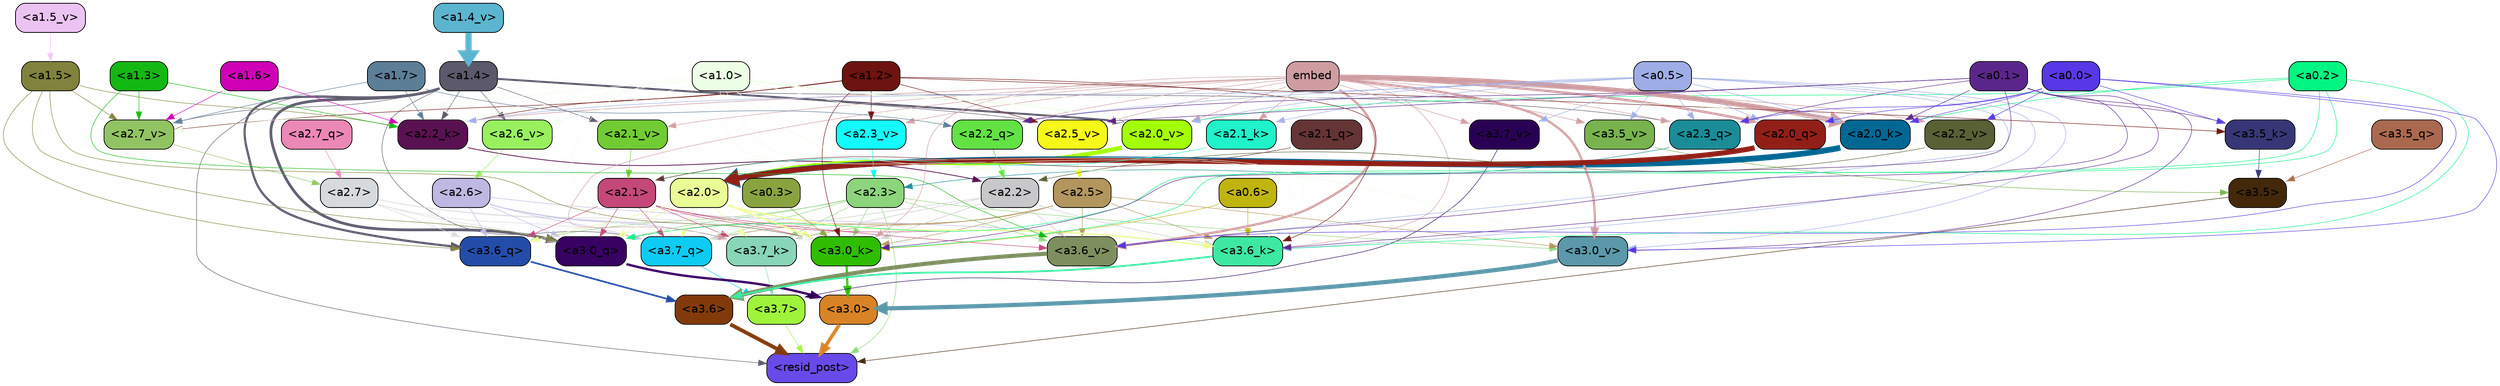 strict digraph "" {
	graph [bgcolor=transparent,
		layout=dot,
		overlap=false,
		splines=true
	];
	"<a3.7>"	[color=black,
		fillcolor="#9ff43b",
		fontname=Helvetica,
		shape=box,
		style="filled, rounded"];
	"<resid_post>"	[color=black,
		fillcolor="#684ae9",
		fontname=Helvetica,
		shape=box,
		style="filled, rounded"];
	"<a3.7>" -> "<resid_post>"	[color="#9ff43b",
		penwidth=0.6];
	"<a3.6>"	[color=black,
		fillcolor="#833a0a",
		fontname=Helvetica,
		shape=box,
		style="filled, rounded"];
	"<a3.6>" -> "<resid_post>"	[color="#833a0a",
		penwidth=4.646730065345764];
	"<a3.5>"	[color=black,
		fillcolor="#43290a",
		fontname=Helvetica,
		shape=box,
		style="filled, rounded"];
	"<a3.5>" -> "<resid_post>"	[color="#43290a",
		penwidth=0.6];
	"<a3.0>"	[color=black,
		fillcolor="#d88326",
		fontname=Helvetica,
		shape=box,
		style="filled, rounded"];
	"<a3.0>" -> "<resid_post>"	[color="#d88326",
		penwidth=4.323132634162903];
	"<a2.3>"	[color=black,
		fillcolor="#8cd57c",
		fontname=Helvetica,
		shape=box,
		style="filled, rounded"];
	"<a2.3>" -> "<resid_post>"	[color="#8cd57c",
		penwidth=0.6];
	"<a3.7_q>"	[color=black,
		fillcolor="#0ecbf4",
		fontname=Helvetica,
		shape=box,
		style="filled, rounded"];
	"<a2.3>" -> "<a3.7_q>"	[color="#8cd57c",
		penwidth=0.6];
	"<a3.6_q>"	[color=black,
		fillcolor="#234da9",
		fontname=Helvetica,
		shape=box,
		style="filled, rounded"];
	"<a2.3>" -> "<a3.6_q>"	[color="#8cd57c",
		penwidth=0.6];
	"<a3.0_q>"	[color=black,
		fillcolor="#370261",
		fontname=Helvetica,
		shape=box,
		style="filled, rounded"];
	"<a2.3>" -> "<a3.0_q>"	[color="#8cd57c",
		penwidth=0.6];
	"<a3.7_k>"	[color=black,
		fillcolor="#88d5b7",
		fontname=Helvetica,
		shape=box,
		style="filled, rounded"];
	"<a2.3>" -> "<a3.7_k>"	[color="#8cd57c",
		penwidth=0.6];
	"<a3.0_k>"	[color=black,
		fillcolor="#2fbd00",
		fontname=Helvetica,
		shape=box,
		style="filled, rounded"];
	"<a2.3>" -> "<a3.0_k>"	[color="#8cd57c",
		penwidth=0.6];
	"<a3.6_v>"	[color=black,
		fillcolor="#7e8f5f",
		fontname=Helvetica,
		shape=box,
		style="filled, rounded"];
	"<a2.3>" -> "<a3.6_v>"	[color="#8cd57c",
		penwidth=0.6];
	"<a3.0_v>"	[color=black,
		fillcolor="#5b98aa",
		fontname=Helvetica,
		shape=box,
		style="filled, rounded"];
	"<a2.3>" -> "<a3.0_v>"	[color="#8cd57c",
		penwidth=0.6];
	"<a1.4>"	[color=black,
		fillcolor="#5c596c",
		fontname=Helvetica,
		shape=box,
		style="filled, rounded"];
	"<a1.4>" -> "<resid_post>"	[color="#5c596c",
		penwidth=0.6];
	"<a1.4>" -> "<a3.7_q>"	[color="#5c596c",
		penwidth=0.6];
	"<a1.4>" -> "<a3.6_q>"	[color="#5c596c",
		penwidth=2.700703263282776];
	"<a1.4>" -> "<a3.0_q>"	[color="#5c596c",
		penwidth=3.34255850315094];
	"<a2.3_q>"	[color=black,
		fillcolor="#1a8d98",
		fontname=Helvetica,
		shape=box,
		style="filled, rounded"];
	"<a1.4>" -> "<a2.3_q>"	[color="#5c596c",
		penwidth=0.6];
	"<a2.2_k>"	[color=black,
		fillcolor="#5a1151",
		fontname=Helvetica,
		shape=box,
		style="filled, rounded"];
	"<a1.4>" -> "<a2.2_k>"	[color="#5c596c",
		penwidth=0.6];
	"<a2.7_v>"	[color=black,
		fillcolor="#91c363",
		fontname=Helvetica,
		shape=box,
		style="filled, rounded"];
	"<a1.4>" -> "<a2.7_v>"	[color="#5c596c",
		penwidth=0.6];
	"<a2.6_v>"	[color=black,
		fillcolor="#98f05e",
		fontname=Helvetica,
		shape=box,
		style="filled, rounded"];
	"<a1.4>" -> "<a2.6_v>"	[color="#5c596c",
		penwidth=0.6];
	"<a2.5_v>"	[color=black,
		fillcolor="#f5f818",
		fontname=Helvetica,
		shape=box,
		style="filled, rounded"];
	"<a1.4>" -> "<a2.5_v>"	[color="#5c596c",
		penwidth=0.6];
	"<a2.1_v>"	[color=black,
		fillcolor="#71cc33",
		fontname=Helvetica,
		shape=box,
		style="filled, rounded"];
	"<a1.4>" -> "<a2.1_v>"	[color="#5c596c",
		penwidth=0.6];
	"<a2.0_v>"	[color=black,
		fillcolor="#a3ff05",
		fontname=Helvetica,
		shape=box,
		style="filled, rounded"];
	"<a1.4>" -> "<a2.0_v>"	[color="#5c596c",
		penwidth=2.387977123260498];
	"<a3.7_q>" -> "<a3.7>"	[color="#0ecbf4",
		penwidth=0.6];
	"<a3.6_q>" -> "<a3.6>"	[color="#234da9",
		penwidth=2.03758105635643];
	"<a3.5_q>"	[color=black,
		fillcolor="#aa694f",
		fontname=Helvetica,
		shape=box,
		style="filled, rounded"];
	"<a3.5_q>" -> "<a3.5>"	[color="#aa694f",
		penwidth=0.6];
	"<a3.0_q>" -> "<a3.0>"	[color="#370261",
		penwidth=2.8638100624084473];
	"<a3.7_k>" -> "<a3.7>"	[color="#88d5b7",
		penwidth=0.6];
	"<a3.6_k>"	[color=black,
		fillcolor="#3de9a2",
		fontname=Helvetica,
		shape=box,
		style="filled, rounded"];
	"<a3.6_k>" -> "<a3.6>"	[color="#3de9a2",
		penwidth=2.174198240041733];
	"<a3.5_k>"	[color=black,
		fillcolor="#373778",
		fontname=Helvetica,
		shape=box,
		style="filled, rounded"];
	"<a3.5_k>" -> "<a3.5>"	[color="#373778",
		penwidth=0.6];
	"<a3.0_k>" -> "<a3.0>"	[color="#2fbd00",
		penwidth=2.6274144649505615];
	"<a3.7_v>"	[color=black,
		fillcolor="#290154",
		fontname=Helvetica,
		shape=box,
		style="filled, rounded"];
	"<a3.7_v>" -> "<a3.7>"	[color="#290154",
		penwidth=0.6];
	"<a3.6_v>" -> "<a3.6>"	[color="#7e8f5f",
		penwidth=5.002329230308533];
	"<a3.5_v>"	[color=black,
		fillcolor="#78b34d",
		fontname=Helvetica,
		shape=box,
		style="filled, rounded"];
	"<a3.5_v>" -> "<a3.5>"	[color="#78b34d",
		penwidth=0.6];
	"<a3.0_v>" -> "<a3.0>"	[color="#5b98aa",
		penwidth=5.188832879066467];
	"<a2.7>"	[color=black,
		fillcolor="#d6dadc",
		fontname=Helvetica,
		shape=box,
		style="filled, rounded"];
	"<a2.7>" -> "<a3.7_q>"	[color="#d6dadc",
		penwidth=0.6];
	"<a2.7>" -> "<a3.6_q>"	[color="#d6dadc",
		penwidth=0.6];
	"<a2.7>" -> "<a3.0_q>"	[color="#d6dadc",
		penwidth=0.6];
	"<a2.7>" -> "<a3.7_k>"	[color="#d6dadc",
		penwidth=0.6];
	"<a2.7>" -> "<a3.0_k>"	[color="#d6dadc",
		penwidth=0.6];
	"<a2.6>"	[color=black,
		fillcolor="#beb8e2",
		fontname=Helvetica,
		shape=box,
		style="filled, rounded"];
	"<a2.6>" -> "<a3.7_q>"	[color="#beb8e2",
		penwidth=0.6];
	"<a2.6>" -> "<a3.6_q>"	[color="#beb8e2",
		penwidth=0.6];
	"<a2.6>" -> "<a3.0_q>"	[color="#beb8e2",
		penwidth=0.6];
	"<a2.6>" -> "<a3.7_k>"	[color="#beb8e2",
		penwidth=0.6];
	"<a2.6>" -> "<a3.6_k>"	[color="#beb8e2",
		penwidth=0.6];
	"<a2.6>" -> "<a3.0_k>"	[color="#beb8e2",
		penwidth=0.6];
	"<a2.5>"	[color=black,
		fillcolor="#b3965e",
		fontname=Helvetica,
		shape=box,
		style="filled, rounded"];
	"<a2.5>" -> "<a3.7_q>"	[color="#b3965e",
		penwidth=0.6];
	"<a2.5>" -> "<a3.0_q>"	[color="#b3965e",
		penwidth=0.6];
	"<a2.5>" -> "<a3.7_k>"	[color="#b3965e",
		penwidth=0.6];
	"<a2.5>" -> "<a3.6_k>"	[color="#b3965e",
		penwidth=0.6];
	"<a2.5>" -> "<a3.0_k>"	[color="#b3965e",
		penwidth=0.6];
	"<a2.5>" -> "<a3.6_v>"	[color="#b3965e",
		penwidth=0.6];
	"<a2.5>" -> "<a3.0_v>"	[color="#b3965e",
		penwidth=0.6];
	"<a2.2>"	[color=black,
		fillcolor="#c8c8ca",
		fontname=Helvetica,
		shape=box,
		style="filled, rounded"];
	"<a2.2>" -> "<a3.7_q>"	[color="#c8c8ca",
		penwidth=0.6];
	"<a2.2>" -> "<a3.7_k>"	[color="#c8c8ca",
		penwidth=0.6];
	"<a2.2>" -> "<a3.6_k>"	[color="#c8c8ca",
		penwidth=0.6];
	"<a2.2>" -> "<a3.0_k>"	[color="#c8c8ca",
		penwidth=0.6];
	"<a2.2>" -> "<a3.6_v>"	[color="#c8c8ca",
		penwidth=0.6];
	"<a2.1>"	[color=black,
		fillcolor="#c44879",
		fontname=Helvetica,
		shape=box,
		style="filled, rounded"];
	"<a2.1>" -> "<a3.7_q>"	[color="#c44879",
		penwidth=0.6];
	"<a2.1>" -> "<a3.6_q>"	[color="#c44879",
		penwidth=0.6];
	"<a2.1>" -> "<a3.0_q>"	[color="#c44879",
		penwidth=0.6];
	"<a2.1>" -> "<a3.7_k>"	[color="#c44879",
		penwidth=0.6];
	"<a2.1>" -> "<a3.6_k>"	[color="#c44879",
		penwidth=0.6];
	"<a2.1>" -> "<a3.0_k>"	[color="#c44879",
		penwidth=0.6];
	"<a2.1>" -> "<a3.6_v>"	[color="#c44879",
		penwidth=0.6];
	"<a2.0>"	[color=black,
		fillcolor="#eafc95",
		fontname=Helvetica,
		shape=box,
		style="filled, rounded"];
	"<a2.0>" -> "<a3.7_q>"	[color="#eafc95",
		penwidth=0.6];
	"<a2.0>" -> "<a3.6_q>"	[color="#eafc95",
		penwidth=0.6];
	"<a2.0>" -> "<a3.0_q>"	[color="#eafc95",
		penwidth=0.6];
	"<a2.0>" -> "<a3.7_k>"	[color="#eafc95",
		penwidth=0.6];
	"<a2.0>" -> "<a3.6_k>"	[color="#eafc95",
		penwidth=1.6454488784074783];
	"<a2.0>" -> "<a3.0_k>"	[color="#eafc95",
		penwidth=2.2218968719244003];
	"<a1.5>"	[color=black,
		fillcolor="#81833c",
		fontname=Helvetica,
		shape=box,
		style="filled, rounded"];
	"<a1.5>" -> "<a3.6_q>"	[color="#81833c",
		penwidth=0.6];
	"<a1.5>" -> "<a3.0_q>"	[color="#81833c",
		penwidth=0.6];
	"<a1.5>" -> "<a3.0_k>"	[color="#81833c",
		penwidth=0.6];
	"<a1.5>" -> "<a2.2_k>"	[color="#81833c",
		penwidth=0.6];
	"<a1.5>" -> "<a2.7_v>"	[color="#81833c",
		penwidth=0.6];
	"<a0.2>"	[color=black,
		fillcolor="#00f681",
		fontname=Helvetica,
		shape=box,
		style="filled, rounded"];
	"<a0.2>" -> "<a3.0_q>"	[color="#00f681",
		penwidth=0.6];
	"<a0.2>" -> "<a3.6_k>"	[color="#00f681",
		penwidth=0.6];
	"<a0.2>" -> "<a3.0_k>"	[color="#00f681",
		penwidth=0.6];
	"<a2.0_k>"	[color=black,
		fillcolor="#006793",
		fontname=Helvetica,
		shape=box,
		style="filled, rounded"];
	"<a0.2>" -> "<a2.0_k>"	[color="#00f681",
		penwidth=0.6];
	"<a0.2>" -> "<a2.0_v>"	[color="#00f681",
		penwidth=0.6];
	embed	[color=black,
		fillcolor="#cf9da1",
		fontname=Helvetica,
		shape=box,
		style="filled, rounded"];
	embed -> "<a3.7_k>"	[color="#cf9da1",
		penwidth=0.6];
	embed -> "<a3.6_k>"	[color="#cf9da1",
		penwidth=0.6];
	embed -> "<a3.0_k>"	[color="#cf9da1",
		penwidth=0.6];
	embed -> "<a3.7_v>"	[color="#cf9da1",
		penwidth=0.6];
	embed -> "<a3.6_v>"	[color="#cf9da1",
		penwidth=2.8301228284835815];
	embed -> "<a3.5_v>"	[color="#cf9da1",
		penwidth=0.6];
	embed -> "<a3.0_v>"	[color="#cf9da1",
		penwidth=2.7660785913467407];
	embed -> "<a2.3_q>"	[color="#cf9da1",
		penwidth=0.6];
	"<a2.2_q>"	[color=black,
		fillcolor="#62e243",
		fontname=Helvetica,
		shape=box,
		style="filled, rounded"];
	embed -> "<a2.2_q>"	[color="#cf9da1",
		penwidth=0.6];
	"<a2.0_q>"	[color=black,
		fillcolor="#921f17",
		fontname=Helvetica,
		shape=box,
		style="filled, rounded"];
	embed -> "<a2.0_q>"	[color="#cf9da1",
		penwidth=2.918822765350342];
	embed -> "<a2.2_k>"	[color="#cf9da1",
		penwidth=0.7099294662475586];
	"<a2.1_k>"	[color=black,
		fillcolor="#1ef3ca",
		fontname=Helvetica,
		shape=box,
		style="filled, rounded"];
	embed -> "<a2.1_k>"	[color="#cf9da1",
		penwidth=0.6];
	embed -> "<a2.0_k>"	[color="#cf9da1",
		penwidth=6.075345039367676];
	embed -> "<a2.5_v>"	[color="#cf9da1",
		penwidth=0.6];
	"<a2.3_v>"	[color=black,
		fillcolor="#14fbfe",
		fontname=Helvetica,
		shape=box,
		style="filled, rounded"];
	embed -> "<a2.3_v>"	[color="#cf9da1",
		penwidth=0.6];
	"<a2.2_v>"	[color=black,
		fillcolor="#596035",
		fontname=Helvetica,
		shape=box,
		style="filled, rounded"];
	embed -> "<a2.2_v>"	[color="#cf9da1",
		penwidth=0.6909599304199219];
	embed -> "<a2.1_v>"	[color="#cf9da1",
		penwidth=0.6];
	embed -> "<a2.0_v>"	[color="#cf9da1",
		penwidth=0.6];
	"<a1.2>"	[color=black,
		fillcolor="#6d1310",
		fontname=Helvetica,
		shape=box,
		style="filled, rounded"];
	"<a1.2>" -> "<a3.6_k>"	[color="#6d1310",
		penwidth=0.6];
	"<a1.2>" -> "<a3.5_k>"	[color="#6d1310",
		penwidth=0.6];
	"<a1.2>" -> "<a3.0_k>"	[color="#6d1310",
		penwidth=0.6];
	"<a1.2>" -> "<a2.2_k>"	[color="#6d1310",
		penwidth=0.6];
	"<a1.2>" -> "<a2.7_v>"	[color="#6d1310",
		penwidth=0.6];
	"<a1.2>" -> "<a2.5_v>"	[color="#6d1310",
		penwidth=0.6];
	"<a1.2>" -> "<a2.3_v>"	[color="#6d1310",
		penwidth=0.6];
	"<a1.0>"	[color=black,
		fillcolor="#edffe6",
		fontname=Helvetica,
		shape=box,
		style="filled, rounded"];
	"<a1.0>" -> "<a3.6_k>"	[color="#edffe6",
		penwidth=0.6];
	"<a1.0>" -> "<a3.0_k>"	[color="#edffe6",
		penwidth=0.6];
	"<a1.0>" -> "<a3.6_v>"	[color="#edffe6",
		penwidth=0.6];
	"<a1.0>" -> "<a3.0_v>"	[color="#edffe6",
		penwidth=0.6];
	"<a1.0>" -> "<a2.2_q>"	[color="#edffe6",
		penwidth=0.6];
	"<a1.0>" -> "<a2.2_k>"	[color="#edffe6",
		penwidth=0.6];
	"<a1.0>" -> "<a2.0_k>"	[color="#edffe6",
		penwidth=0.6];
	"<a1.0>" -> "<a2.7_v>"	[color="#edffe6",
		penwidth=0.6];
	"<a1.0>" -> "<a2.6_v>"	[color="#edffe6",
		penwidth=0.6];
	"<a1.0>" -> "<a2.0_v>"	[color="#edffe6",
		penwidth=1.2435333728790283];
	"<a0.6>"	[color=black,
		fillcolor="#c0b40e",
		fontname=Helvetica,
		shape=box,
		style="filled, rounded"];
	"<a0.6>" -> "<a3.6_k>"	[color="#c0b40e",
		penwidth=0.6];
	"<a0.6>" -> "<a3.0_k>"	[color="#c0b40e",
		penwidth=0.6];
	"<a0.5>"	[color=black,
		fillcolor="#9eade6",
		fontname=Helvetica,
		shape=box,
		style="filled, rounded"];
	"<a0.5>" -> "<a3.6_k>"	[color="#9eade6",
		penwidth=0.6];
	"<a0.5>" -> "<a3.7_v>"	[color="#9eade6",
		penwidth=0.6];
	"<a0.5>" -> "<a3.6_v>"	[color="#9eade6",
		penwidth=0.6];
	"<a0.5>" -> "<a3.5_v>"	[color="#9eade6",
		penwidth=0.6];
	"<a0.5>" -> "<a3.0_v>"	[color="#9eade6",
		penwidth=0.6124261617660522];
	"<a0.5>" -> "<a2.3_q>"	[color="#9eade6",
		penwidth=0.6];
	"<a0.5>" -> "<a2.2_q>"	[color="#9eade6",
		penwidth=0.6];
	"<a0.5>" -> "<a2.0_q>"	[color="#9eade6",
		penwidth=0.6];
	"<a0.5>" -> "<a2.2_k>"	[color="#9eade6",
		penwidth=0.6];
	"<a0.5>" -> "<a2.1_k>"	[color="#9eade6",
		penwidth=0.6];
	"<a0.5>" -> "<a2.0_k>"	[color="#9eade6",
		penwidth=0.6112704277038574];
	"<a0.5>" -> "<a2.0_v>"	[color="#9eade6",
		penwidth=0.6];
	"<a0.1>"	[color=black,
		fillcolor="#5b268c",
		fontname=Helvetica,
		shape=box,
		style="filled, rounded"];
	"<a0.1>" -> "<a3.6_k>"	[color="#5b268c",
		penwidth=0.6];
	"<a0.1>" -> "<a3.5_k>"	[color="#5b268c",
		penwidth=0.6];
	"<a0.1>" -> "<a3.0_k>"	[color="#5b268c",
		penwidth=0.6];
	"<a0.1>" -> "<a3.6_v>"	[color="#5b268c",
		penwidth=0.6];
	"<a0.1>" -> "<a3.0_v>"	[color="#5b268c",
		penwidth=0.6];
	"<a0.1>" -> "<a2.3_q>"	[color="#5b268c",
		penwidth=0.6];
	"<a0.1>" -> "<a2.2_q>"	[color="#5b268c",
		penwidth=0.6];
	"<a0.1>" -> "<a2.0_k>"	[color="#5b268c",
		penwidth=0.6];
	"<a0.1>" -> "<a2.5_v>"	[color="#5b268c",
		penwidth=0.6];
	"<a0.0>"	[color=black,
		fillcolor="#5837e6",
		fontname=Helvetica,
		shape=box,
		style="filled, rounded"];
	"<a0.0>" -> "<a3.5_k>"	[color="#5837e6",
		penwidth=0.6];
	"<a0.0>" -> "<a3.6_v>"	[color="#5837e6",
		penwidth=0.6];
	"<a0.0>" -> "<a3.0_v>"	[color="#5837e6",
		penwidth=0.6];
	"<a0.0>" -> "<a2.3_q>"	[color="#5837e6",
		penwidth=0.6];
	"<a0.0>" -> "<a2.0_q>"	[color="#5837e6",
		penwidth=0.6];
	"<a0.0>" -> "<a2.0_k>"	[color="#5837e6",
		penwidth=0.6];
	"<a0.0>" -> "<a2.2_v>"	[color="#5837e6",
		penwidth=0.6];
	"<a0.3>"	[color=black,
		fillcolor="#89a43e",
		fontname=Helvetica,
		shape=box,
		style="filled, rounded"];
	"<a0.3>" -> "<a3.0_k>"	[color="#89a43e",
		penwidth=0.6];
	"<a1.3>"	[color=black,
		fillcolor="#14b813",
		fontname=Helvetica,
		shape=box,
		style="filled, rounded"];
	"<a1.3>" -> "<a3.6_v>"	[color="#14b813",
		penwidth=0.6];
	"<a1.3>" -> "<a2.2_k>"	[color="#14b813",
		penwidth=0.6];
	"<a1.3>" -> "<a2.7_v>"	[color="#14b813",
		penwidth=0.6];
	"<a2.7_q>"	[color=black,
		fillcolor="#eb88b6",
		fontname=Helvetica,
		shape=box,
		style="filled, rounded"];
	"<a2.7_q>" -> "<a2.7>"	[color="#eb88b6",
		penwidth=0.6];
	"<a2.3_q>" -> "<a2.3>"	[color="#1a8d98",
		penwidth=0.6];
	"<a2.2_q>" -> "<a2.2>"	[color="#62e243",
		penwidth=0.8114519119262695];
	"<a2.1_q>"	[color=black,
		fillcolor="#653435",
		fontname=Helvetica,
		shape=box,
		style="filled, rounded"];
	"<a2.1_q>" -> "<a2.1>"	[color="#653435",
		penwidth=0.6];
	"<a2.0_q>" -> "<a2.0>"	[color="#921f17",
		penwidth=6.2323237657547];
	"<a2.2_k>" -> "<a2.2>"	[color="#5a1151",
		penwidth=0.9331893920898438];
	"<a2.1_k>" -> "<a2.1>"	[color="#1ef3ca",
		penwidth=0.6];
	"<a2.0_k>" -> "<a2.0>"	[color="#006793",
		penwidth=7.158664226531982];
	"<a2.7_v>" -> "<a2.7>"	[color="#91c363",
		penwidth=0.6];
	"<a2.6_v>" -> "<a2.6>"	[color="#98f05e",
		penwidth=0.6];
	"<a2.5_v>" -> "<a2.5>"	[color="#f5f818",
		penwidth=0.6657319068908691];
	"<a2.3_v>" -> "<a2.3>"	[color="#14fbfe",
		penwidth=0.6];
	"<a2.2_v>" -> "<a2.2>"	[color="#596035",
		penwidth=0.6];
	"<a2.1_v>" -> "<a2.1>"	[color="#71cc33",
		penwidth=0.6];
	"<a2.0_v>" -> "<a2.0>"	[color="#a3ff05",
		penwidth=5.380099236965179];
	"<a1.7>"	[color=black,
		fillcolor="#5d7e97",
		fontname=Helvetica,
		shape=box,
		style="filled, rounded"];
	"<a1.7>" -> "<a2.2_q>"	[color="#5d7e97",
		penwidth=0.6];
	"<a1.7>" -> "<a2.2_k>"	[color="#5d7e97",
		penwidth=0.6];
	"<a1.7>" -> "<a2.7_v>"	[color="#5d7e97",
		penwidth=0.6];
	"<a1.6>"	[color=black,
		fillcolor="#d000b7",
		fontname=Helvetica,
		shape=box,
		style="filled, rounded"];
	"<a1.6>" -> "<a2.2_k>"	[color="#d000b7",
		penwidth=0.6];
	"<a1.6>" -> "<a2.7_v>"	[color="#d000b7",
		penwidth=0.6];
	"<a1.5_v>"	[color=black,
		fillcolor="#ebc3f2",
		fontname=Helvetica,
		shape=box,
		style="filled, rounded"];
	"<a1.5_v>" -> "<a1.5>"	[color="#ebc3f2",
		penwidth=0.6];
	"<a1.4_v>"	[color=black,
		fillcolor="#5cb5d0",
		fontname=Helvetica,
		shape=box,
		style="filled, rounded"];
	"<a1.4_v>" -> "<a1.4>"	[color="#5cb5d0",
		penwidth=7.649995803833008];
}
